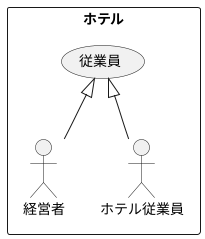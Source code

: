@startuml ユースケース図
rectangle ホテル {
usecase 従業員
actor 経営者
actor ホテル従業員
}
従業員 <|--経営者
従業員 <|--ホテル従業員
@enduml